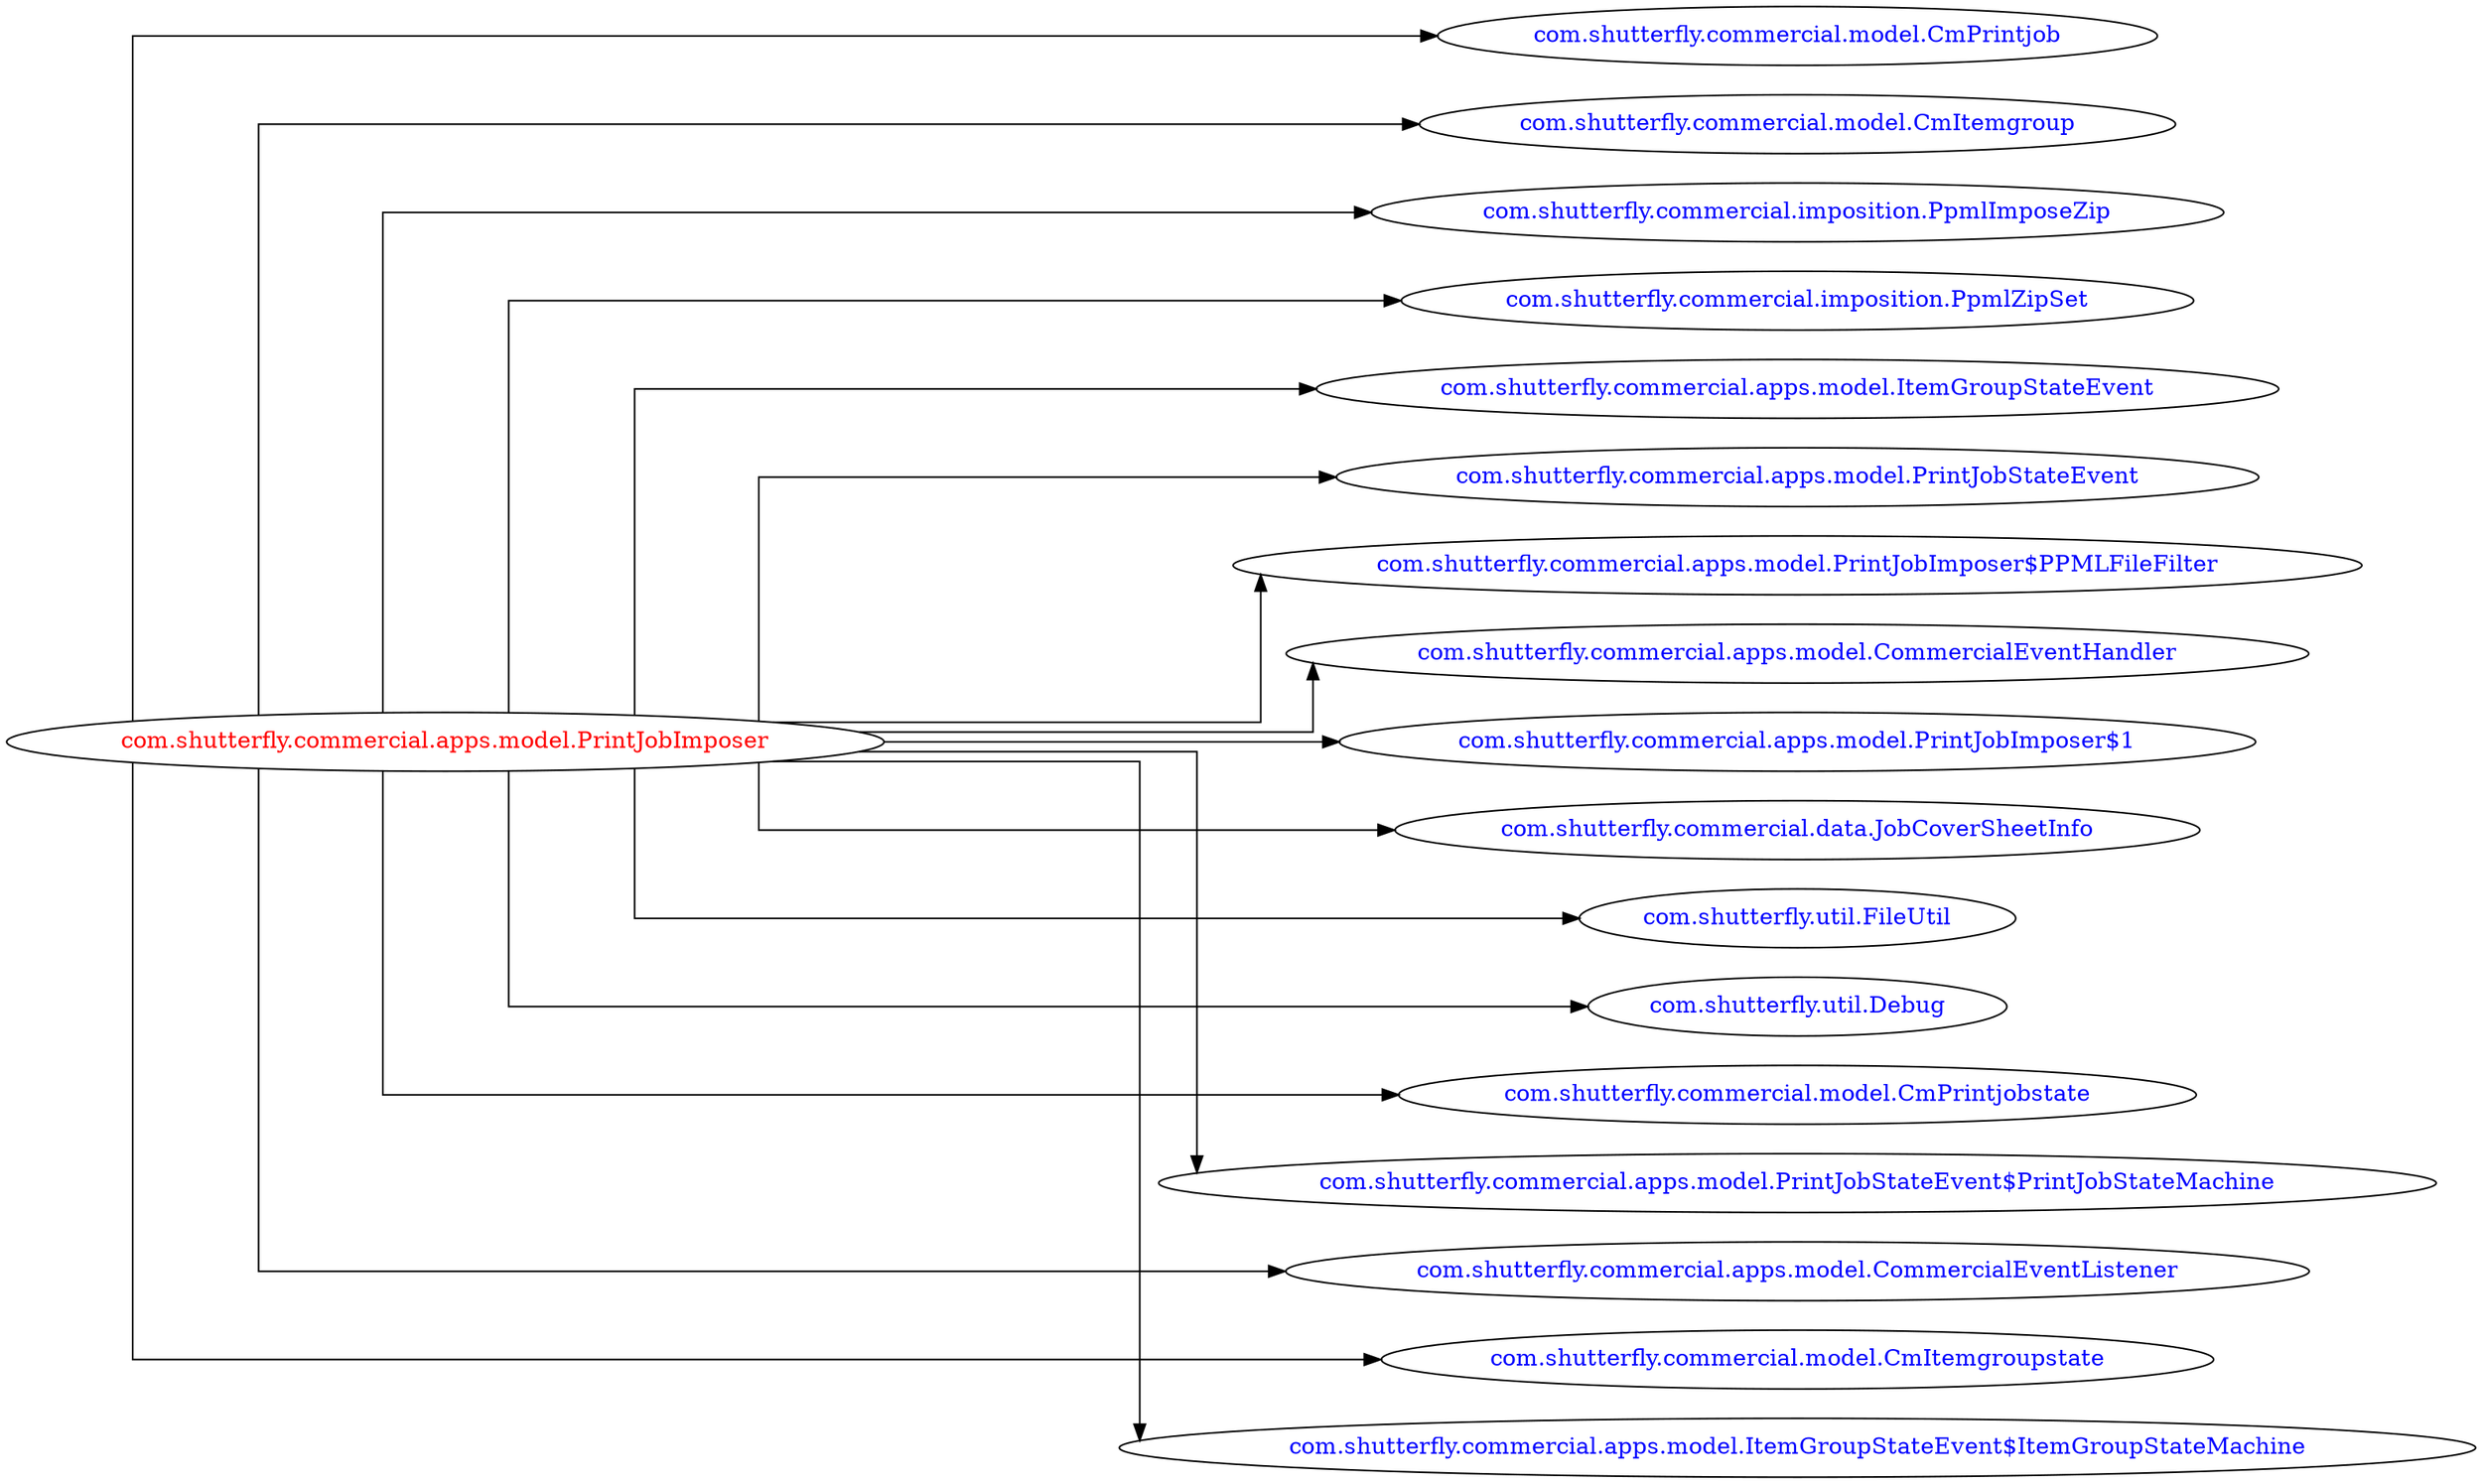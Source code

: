 digraph dependencyGraph {
 concentrate=true;
 ranksep="2.0";
 rankdir="LR"; 
 splines="ortho";
"com.shutterfly.commercial.apps.model.PrintJobImposer" [fontcolor="red"];
"com.shutterfly.commercial.model.CmPrintjob" [ fontcolor="blue" ];
"com.shutterfly.commercial.apps.model.PrintJobImposer"->"com.shutterfly.commercial.model.CmPrintjob";
"com.shutterfly.commercial.model.CmItemgroup" [ fontcolor="blue" ];
"com.shutterfly.commercial.apps.model.PrintJobImposer"->"com.shutterfly.commercial.model.CmItemgroup";
"com.shutterfly.commercial.imposition.PpmlImposeZip" [ fontcolor="blue" ];
"com.shutterfly.commercial.apps.model.PrintJobImposer"->"com.shutterfly.commercial.imposition.PpmlImposeZip";
"com.shutterfly.commercial.imposition.PpmlZipSet" [ fontcolor="blue" ];
"com.shutterfly.commercial.apps.model.PrintJobImposer"->"com.shutterfly.commercial.imposition.PpmlZipSet";
"com.shutterfly.commercial.apps.model.ItemGroupStateEvent" [ fontcolor="blue" ];
"com.shutterfly.commercial.apps.model.PrintJobImposer"->"com.shutterfly.commercial.apps.model.ItemGroupStateEvent";
"com.shutterfly.commercial.apps.model.PrintJobStateEvent" [ fontcolor="blue" ];
"com.shutterfly.commercial.apps.model.PrintJobImposer"->"com.shutterfly.commercial.apps.model.PrintJobStateEvent";
"com.shutterfly.commercial.apps.model.PrintJobImposer$PPMLFileFilter" [ fontcolor="blue" ];
"com.shutterfly.commercial.apps.model.PrintJobImposer"->"com.shutterfly.commercial.apps.model.PrintJobImposer$PPMLFileFilter";
"com.shutterfly.commercial.apps.model.CommercialEventHandler" [ fontcolor="blue" ];
"com.shutterfly.commercial.apps.model.PrintJobImposer"->"com.shutterfly.commercial.apps.model.CommercialEventHandler";
"com.shutterfly.commercial.apps.model.PrintJobImposer$1" [ fontcolor="blue" ];
"com.shutterfly.commercial.apps.model.PrintJobImposer"->"com.shutterfly.commercial.apps.model.PrintJobImposer$1";
"com.shutterfly.commercial.data.JobCoverSheetInfo" [ fontcolor="blue" ];
"com.shutterfly.commercial.apps.model.PrintJobImposer"->"com.shutterfly.commercial.data.JobCoverSheetInfo";
"com.shutterfly.util.FileUtil" [ fontcolor="blue" ];
"com.shutterfly.commercial.apps.model.PrintJobImposer"->"com.shutterfly.util.FileUtil";
"com.shutterfly.util.Debug" [ fontcolor="blue" ];
"com.shutterfly.commercial.apps.model.PrintJobImposer"->"com.shutterfly.util.Debug";
"com.shutterfly.commercial.model.CmPrintjobstate" [ fontcolor="blue" ];
"com.shutterfly.commercial.apps.model.PrintJobImposer"->"com.shutterfly.commercial.model.CmPrintjobstate";
"com.shutterfly.commercial.apps.model.PrintJobStateEvent$PrintJobStateMachine" [ fontcolor="blue" ];
"com.shutterfly.commercial.apps.model.PrintJobImposer"->"com.shutterfly.commercial.apps.model.PrintJobStateEvent$PrintJobStateMachine";
"com.shutterfly.commercial.apps.model.CommercialEventListener" [ fontcolor="blue" ];
"com.shutterfly.commercial.apps.model.PrintJobImposer"->"com.shutterfly.commercial.apps.model.CommercialEventListener";
"com.shutterfly.commercial.model.CmItemgroupstate" [ fontcolor="blue" ];
"com.shutterfly.commercial.apps.model.PrintJobImposer"->"com.shutterfly.commercial.model.CmItemgroupstate";
"com.shutterfly.commercial.apps.model.ItemGroupStateEvent$ItemGroupStateMachine" [ fontcolor="blue" ];
"com.shutterfly.commercial.apps.model.PrintJobImposer"->"com.shutterfly.commercial.apps.model.ItemGroupStateEvent$ItemGroupStateMachine";
}